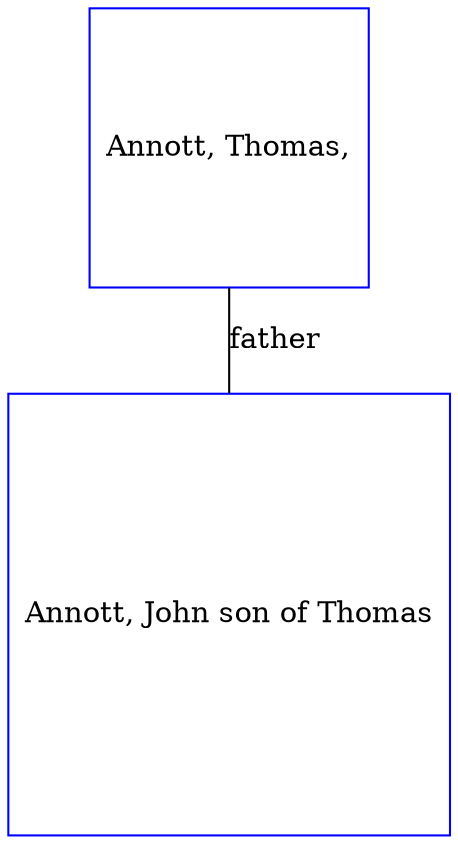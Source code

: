 digraph D {
    edge [dir=none];    node [shape=box];    "009939"   [label="Annott, Thomas,", shape=box, regular=1, color="blue"] ;
"009938"   [label="Annott, John son of Thomas", shape=box, regular=1, color="blue"] ;
009939->009938 [label="father",arrowsize=0.0]; 
}